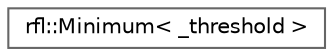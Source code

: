digraph "类继承关系图"
{
 // LATEX_PDF_SIZE
  bgcolor="transparent";
  edge [fontname=Helvetica,fontsize=10,labelfontname=Helvetica,labelfontsize=10];
  node [fontname=Helvetica,fontsize=10,shape=box,height=0.2,width=0.4];
  rankdir="LR";
  Node0 [id="Node000000",label="rfl::Minimum\< _threshold \>",height=0.2,width=0.4,color="grey40", fillcolor="white", style="filled",URL="$structrfl_1_1_minimum.html",tooltip=" "];
}
